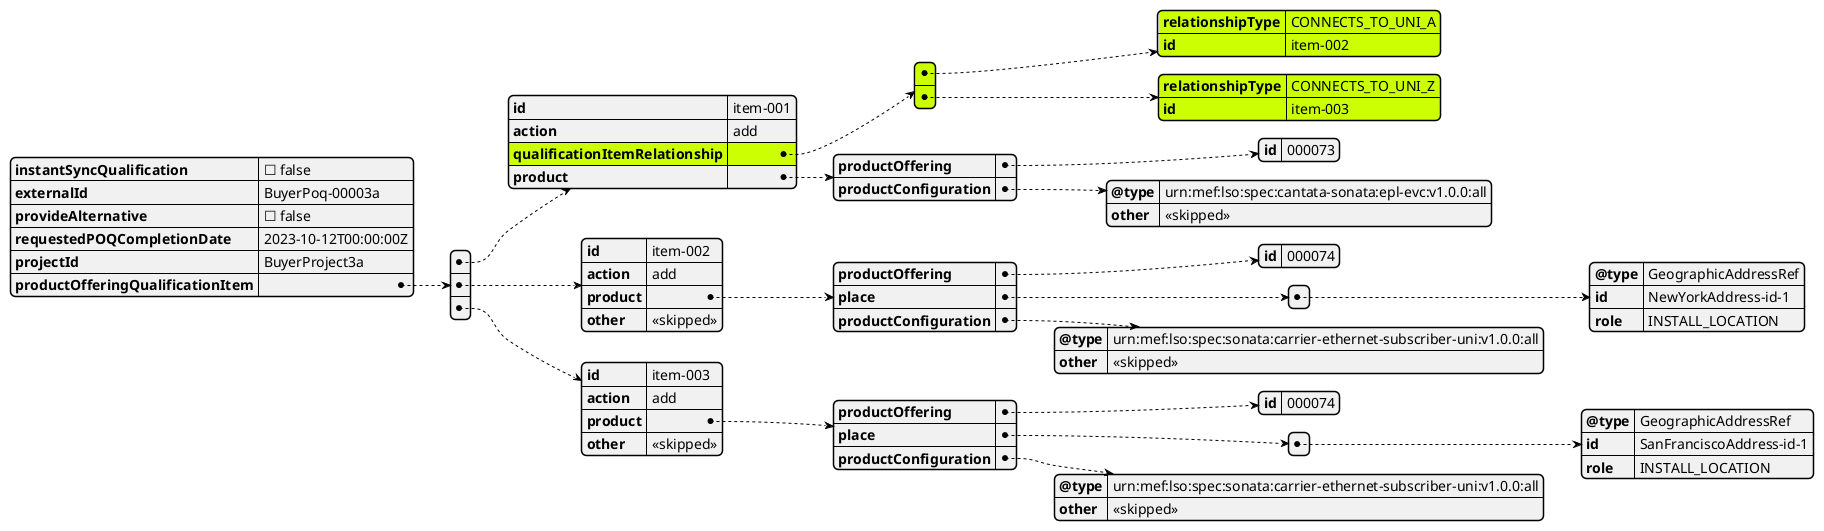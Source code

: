 @startjson

#highlight "productOfferingQualificationItem" / "0" / "qualificationItemRelationship" 
#highlight "productOfferingQualificationItem" / "0" / "qualificationItemRelationship" / "0" 
#highlight "productOfferingQualificationItem" / "0" / "qualificationItemRelationship" / "1"
#highlight "productOfferingQualificationItem" / "0" / "qualificationItemRelationship" / "0" / "relationshipType" 
#highlight "productOfferingQualificationItem" / "0" / "qualificationItemRelationship" / "1" / "relationshipType" 
#highlight "productOfferingQualificationItem" / "0" / "qualificationItemRelationship" / "0" / "id" 
#highlight "productOfferingQualificationItem" / "0" / "qualificationItemRelationship" / "1" / "id"

{
  "instantSyncQualification": false,
  "externalId": "BuyerPoq-00003a",
  "provideAlternative": false,
  "requestedPOQCompletionDate": "2023-10-12T00:00:00Z",
  "projectId": "BuyerProject3a",
  "productOfferingQualificationItem": [
    {
      "id": "item-001",
      "action": "add",
      "qualificationItemRelationship": [
        {
          "relationshipType": "CONNECTS_TO_UNI_A",
          "id": "item-002"
        },
        {
          "relationshipType": "CONNECTS_TO_UNI_Z",
          "id": "item-003"
        }
      ],
      "product": {
        "productOffering": {
          "id": "000073"
        },
        "productConfiguration": {
          "@type": "urn:mef:lso:spec:cantata-sonata:epl-evc:v1.0.0:all",
          "other": "<<skipped>>"
        }
      }
    },
    {
      "id": "item-002",
      "action": "add",
      "product": {
        "productOffering": {
          "id": "000074"
        },
        "place": [
          {
            "@type": "GeographicAddressRef",
            "id": "NewYorkAddress-id-1",
            "role": "INSTALL_LOCATION"
          }
        ],
        "productConfiguration": {
          "@type": "urn:mef:lso:spec:sonata:carrier-ethernet-subscriber-uni:v1.0.0:all",
          "other": "<<skipped>>"
        }
      },
      "other": "<<skipped>>"
    },
    {
      "id": "item-003",
      "action": "add",
      "product": {
        "productOffering": {
          "id": "000074"
        },
        "place": [
          {
            "@type": "GeographicAddressRef",
            "id": "SanFranciscoAddress-id-1",
            "role": "INSTALL_LOCATION"
          }
        ],
        "productConfiguration": {
          "@type": "urn:mef:lso:spec:sonata:carrier-ethernet-subscriber-uni:v1.0.0:all",
          "other": "<<skipped>>"
        }
      },
      "other": "<<skipped>>"
    }
  ]
}


@endjson